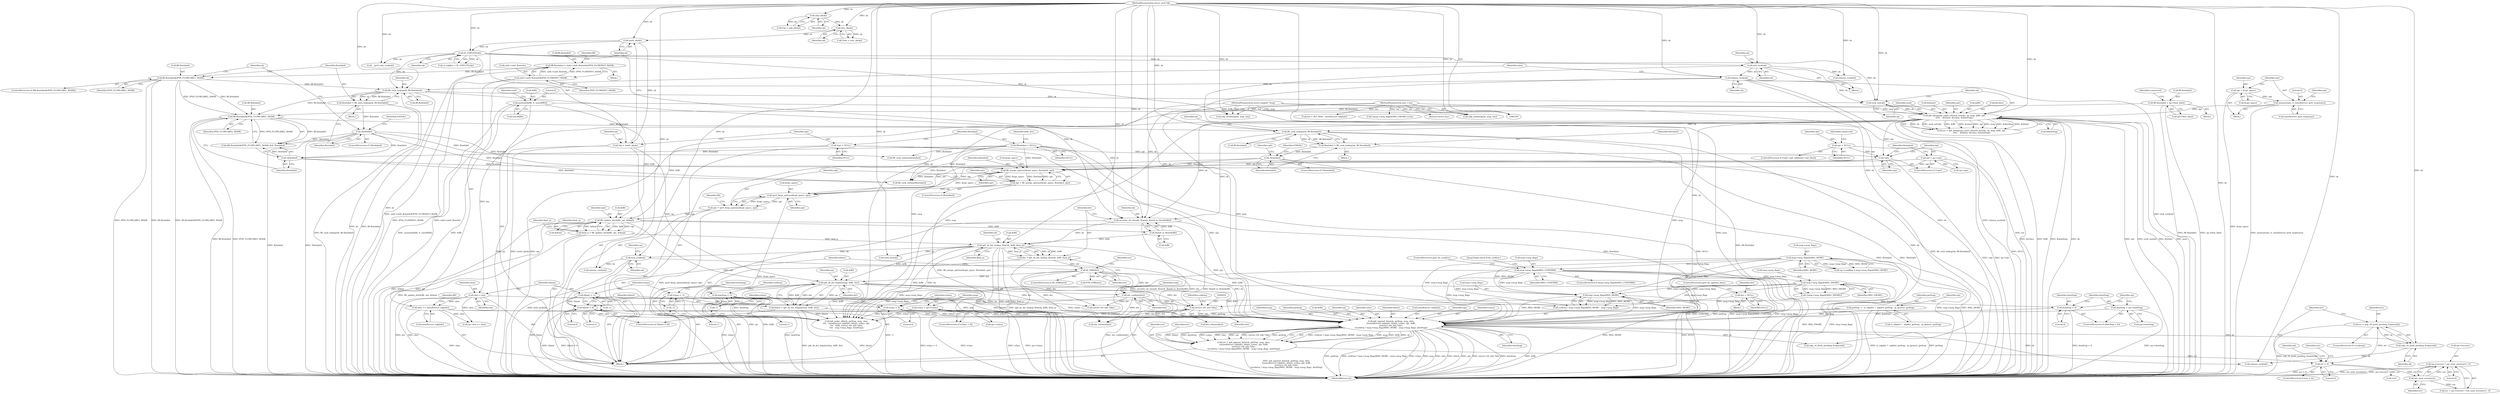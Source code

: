 digraph "0_linux_45f6fad84cc305103b28d73482b344d7f5b76f39_18@API" {
"1000960" [label="(Call,np->recverr ? net_xmit_errno(err) : 0)"];
"1000964" [label="(Call,net_xmit_errno(err))"];
"1000955" [label="(Call,err > 0)"];
"1000937" [label="(Call,err = udp_v6_push_pending_frames(sk))"];
"1000939" [label="(Call,udp_v6_push_pending_frames(sk))"];
"1000903" [label="(Call,ip6_append_data(sk, getfrag, msg, ulen,\n\t\tsizeof(struct udphdr), hlimit, tclass, opt, &fl6,\n\t\t(struct rt6_info *)dst,\n\t\tcorkreq ? msg->msg_flags|MSG_MORE : msg->msg_flags, dontfrag))"];
"1000360" [label="(Call,lock_sock(sk))"];
"1000188" [label="(Call,IS_UDPLITE(sk))"];
"1000128" [label="(Call,inet6_sk(sk))"];
"1000123" [label="(Call,inet_sk(sk))"];
"1000118" [label="(Call,udp_sk(sk))"];
"1000110" [label="(MethodParameterIn,struct sock *sk)"];
"1000864" [label="(Call,lock_sock(sk))"];
"1000778" [label="(Call,ip6_sk_dst_lookup_flow(sk, &fl6, final_p))"];
"1000771" [label="(Call,security_sk_classify_flow(sk, flowi6_to_flowi(&fl6)))"];
"1000620" [label="(Call,fl6_sock_lookup(sk, fl6.flowlabel))"];
"1000585" [label="(Call,ip6_datagram_send_ctl(sock_net(sk), sk, msg, &fl6, opt,\n\t\t\t\t\t    &hlimit, &tclass, &dontfrag))"];
"1000586" [label="(Call,sock_net(sk))"];
"1000445" [label="(Call,fl6_sock_lookup(sk, fl6.flowlabel))"];
"1000385" [label="(Call,release_sock(sk))"];
"1000437" [label="(Call,fl6.flowlabel&IPV6_FLOWLABEL_MASK)"];
"1000427" [label="(Call,fl6.flowlabel = sin6->sin6_flowinfo&IPV6_FLOWINFO_MASK)"];
"1000431" [label="(Call,sin6->sin6_flowinfo&IPV6_FLOWINFO_MASK)"];
"1000111" [label="(MethodParameterIn,struct msghdr *msg)"];
"1000391" [label="(Call,memset(&fl6, 0, sizeof(fl6)))"];
"1000571" [label="(Call,memset(opt, 0, sizeof(struct ipv6_txoptions)))"];
"1000567" [label="(Call,opt = &opt_space)"];
"1000610" [label="(Call,fl6.flowlabel&IPV6_FLOWLABEL_MASK)"];
"1000519" [label="(Call,fl6.flowlabel = np->flow_label)"];
"1000773" [label="(Call,flowi6_to_flowi(&fl6))"];
"1000725" [label="(Call,fl6_update_dst(&fl6, opt, &final))"];
"1000663" [label="(Call,opt = ipv6_fixup_options(&opt_space, opt))"];
"1000665" [label="(Call,ipv6_fixup_options(&opt_space, opt))"];
"1000658" [label="(Call,fl6_merge_options(&opt_space, flowlabel, opt))"];
"1000626" [label="(Call,!flowlabel)"];
"1000618" [label="(Call,flowlabel = fl6_sock_lookup(sk, fl6.flowlabel))"];
"1000451" [label="(Call,!flowlabel)"];
"1000443" [label="(Call,flowlabel = fl6_sock_lookup(sk, fl6.flowlabel))"];
"1000615" [label="(Call,!flowlabel)"];
"1000138" [label="(Call,*flowlabel = NULL)"];
"1000649" [label="(Call,opt = np->opt)"];
"1000647" [label="(Call,!opt)"];
"1000640" [label="(Call,opt = NULL)"];
"1000134" [label="(Call,*opt = NULL)"];
"1000656" [label="(Call,opt = fl6_merge_options(&opt_space, flowlabel, opt))"];
"1000723" [label="(Call,final_p = fl6_update_dst(&fl6, opt, &final))"];
"1000349" [label="(Call,getfrag  =  is_udplite ?  udplite_getfrag : ip_generic_getfrag)"];
"1000150" [label="(Call,ulen = len)"];
"1000112" [label="(MethodParameterIn,size_t len)"];
"1000387" [label="(Call,ulen += sizeof(struct udphdr))"];
"1000154" [label="(Call,hlimit = -1)"];
"1000156" [label="(Call,-1)"];
"1000799" [label="(Call,hlimit = ip6_sk_dst_hoplimit(np, &fl6, dst))"];
"1000801" [label="(Call,ip6_sk_dst_hoplimit(np, &fl6, dst))"];
"1000126" [label="(Call,*np = inet6_sk(sk))"];
"1000784" [label="(Call,IS_ERR(dst))"];
"1000776" [label="(Call,dst = ip6_sk_dst_lookup_flow(sk, &fl6, final_p))"];
"1000796" [label="(Call,hlimit < 0)"];
"1000807" [label="(Call,tclass < 0)"];
"1000159" [label="(Call,tclass = -1)"];
"1000161" [label="(Call,-1)"];
"1000810" [label="(Call,tclass = np->tclass)"];
"1000915" [label="(Call,(struct rt6_info *)dst)"];
"1001018" [label="(Call,dst_confirm(dst))"];
"1000381" [label="(Call,dst = NULL)"];
"1000920" [label="(Call,msg->msg_flags|MSG_MORE)"];
"1001023" [label="(Call,msg->msg_flags&MSG_PROBE)"];
"1000816" [label="(Call,msg->msg_flags&MSG_CONFIRM)"];
"1000175" [label="(Call,msg->msg_flags&MSG_MORE)"];
"1000891" [label="(Call,dontfrag = np->dontfrag)"];
"1000888" [label="(Call,dontfrag < 0)"];
"1000164" [label="(Call,dontfrag = -1)"];
"1000166" [label="(Call,-1)"];
"1000901" [label="(Call,err = ip6_append_data(sk, getfrag, msg, ulen,\n\t\tsizeof(struct udphdr), hlimit, tclass, opt, &fl6,\n\t\t(struct rt6_info *)dst,\n\t\tcorkreq ? msg->msg_flags|MSG_MORE : msg->msg_flags, dontfrag))"];
"1000779" [label="(Identifier,sk)"];
"1000568" [label="(Identifier,opt)"];
"1000175" [label="(Call,msg->msg_flags&MSG_MORE)"];
"1000126" [label="(Call,*np = inet6_sk(sk))"];
"1000966" [label="(Literal,0)"];
"1000913" [label="(Call,&fl6)"];
"1000387" [label="(Call,ulen += sizeof(struct udphdr))"];
"1000780" [label="(Call,&fl6)"];
"1000649" [label="(Call,opt = np->opt)"];
"1000904" [label="(Identifier,sk)"];
"1001034" [label="(MethodReturn,int)"];
"1000641" [label="(Identifier,opt)"];
"1000732" [label="(Identifier,final_p)"];
"1000361" [label="(Identifier,sk)"];
"1000595" [label="(Call,&tclass)"];
"1000728" [label="(Identifier,opt)"];
"1000123" [label="(Call,inet_sk(sk))"];
"1000381" [label="(Call,dst = NULL)"];
"1000782" [label="(Identifier,final_p)"];
"1000801" [label="(Call,ip6_sk_dst_hoplimit(np, &fl6, dst))"];
"1000156" [label="(Call,-1)"];
"1000907" [label="(Identifier,ulen)"];
"1000436" [label="(ControlStructure,if (fl6.flowlabel&IPV6_FLOWLABEL_MASK))"];
"1000890" [label="(Literal,0)"];
"1000620" [label="(Call,fl6_sock_lookup(sk, fl6.flowlabel))"];
"1000924" [label="(Identifier,MSG_MORE)"];
"1000386" [label="(Identifier,sk)"];
"1000806" [label="(ControlStructure,if (tclass < 0))"];
"1001021" [label="(Call,!(msg->msg_flags&MSG_PROBE) || len)"];
"1001027" [label="(Identifier,MSG_PROBE)"];
"1000151" [label="(Identifier,ulen)"];
"1000110" [label="(MethodParameterIn,struct sock *sk)"];
"1000111" [label="(MethodParameterIn,struct msghdr *msg)"];
"1000165" [label="(Identifier,dontfrag)"];
"1000651" [label="(Call,np->opt)"];
"1000968" [label="(Identifier,sk)"];
"1000809" [label="(Literal,0)"];
"1000444" [label="(Identifier,flowlabel)"];
"1000910" [label="(Identifier,hlimit)"];
"1000443" [label="(Call,flowlabel = fl6_sock_lookup(sk, fl6.flowlabel))"];
"1000161" [label="(Call,-1)"];
"1000939" [label="(Call,udp_v6_push_pending_frames(sk))"];
"1000186" [label="(Call,is_udplite = IS_UDPLITE(sk))"];
"1000583" [label="(Call,err = ip6_datagram_send_ctl(sock_net(sk), sk, msg, &fl6, opt,\n\t\t\t\t\t    &hlimit, &tclass, &dontfrag))"];
"1000176" [label="(Call,msg->msg_flags)"];
"1000359" [label="(Block,)"];
"1000139" [label="(Identifier,flowlabel)"];
"1000774" [label="(Call,&fl6)"];
"1000145" [label="(Identifier,addr_len)"];
"1000955" [label="(Call,err > 0)"];
"1000726" [label="(Call,&fl6)"];
"1000127" [label="(Identifier,np)"];
"1000367" [label="(Block,)"];
"1000655" [label="(Identifier,flowlabel)"];
"1000128" [label="(Call,inet6_sk(sk))"];
"1000391" [label="(Call,memset(&fl6, 0, sizeof(fl6)))"];
"1000891" [label="(Call,dontfrag = np->dontfrag)"];
"1000566" [label="(Block,)"];
"1000124" [label="(Identifier,sk)"];
"1000625" [label="(ControlStructure,if (!flowlabel))"];
"1000778" [label="(Call,ip6_sk_dst_lookup_flow(sk, &fl6, final_p))"];
"1000360" [label="(Call,lock_sock(sk))"];
"1000902" [label="(Identifier,err)"];
"1000442" [label="(Block,)"];
"1000392" [label="(Call,&fl6)"];
"1000723" [label="(Call,final_p = fl6_update_dst(&fl6, opt, &final))"];
"1000818" [label="(Identifier,msg)"];
"1000908" [label="(Call,sizeof(struct udphdr))"];
"1000571" [label="(Call,memset(opt, 0, sizeof(struct ipv6_txoptions)))"];
"1000384" [label="(ControlStructure,goto do_append_data;)"];
"1000956" [label="(Identifier,err)"];
"1000388" [label="(Identifier,ulen)"];
"1000959" [label="(Identifier,err)"];
"1000912" [label="(Identifier,opt)"];
"1000785" [label="(Identifier,dst)"];
"1001025" [label="(Identifier,msg)"];
"1000427" [label="(Call,fl6.flowlabel = sin6->sin6_flowinfo&IPV6_FLOWINFO_MASK)"];
"1000614" [label="(Identifier,IPV6_FLOWLABEL_MASK)"];
"1000666" [label="(Call,&opt_space)"];
"1000965" [label="(Identifier,err)"];
"1000657" [label="(Identifier,opt)"];
"1000616" [label="(Identifier,flowlabel)"];
"1000937" [label="(Call,err = udp_v6_push_pending_frames(sk))"];
"1000585" [label="(Call,ip6_datagram_send_ctl(sock_net(sk), sk, msg, &fl6, opt,\n\t\t\t\t\t    &hlimit, &tclass, &dontfrag))"];
"1000771" [label="(Call,security_sk_classify_flow(sk, flowi6_to_flowi(&fl6)))"];
"1000980" [label="(Call,dst_release(dst))"];
"1000118" [label="(Call,udp_sk(sk))"];
"1000901" [label="(Call,err = ip6_append_data(sk, getfrag, msg, ulen,\n\t\tsizeof(struct udphdr), hlimit, tclass, opt, &fl6,\n\t\t(struct rt6_info *)dst,\n\t\tcorkreq ? msg->msg_flags|MSG_MORE : msg->msg_flags, dontfrag))"];
"1000664" [label="(Identifier,opt)"];
"1000452" [label="(Identifier,flowlabel)"];
"1000920" [label="(Call,msg->msg_flags|MSG_MORE)"];
"1000171" [label="(Call,up->corkflag || msg->msg_flags&MSG_MORE)"];
"1000988" [label="(Call,fl6_sock_release(flowlabel))"];
"1000162" [label="(Literal,1)"];
"1000519" [label="(Call,fl6.flowlabel = np->flow_label)"];
"1000597" [label="(Call,&dontfrag)"];
"1000446" [label="(Identifier,sk)"];
"1000140" [label="(Identifier,NULL)"];
"1000520" [label="(Call,fl6.flowlabel)"];
"1000783" [label="(ControlStructure,if (IS_ERR(dst)))"];
"1000903" [label="(Call,ip6_append_data(sk, getfrag, msg, ulen,\n\t\tsizeof(struct udphdr), hlimit, tclass, opt, &fl6,\n\t\t(struct rt6_info *)dst,\n\t\tcorkreq ? msg->msg_flags|MSG_MORE : msg->msg_flags, dontfrag))"];
"1000958" [label="(Call,err = np->recverr ? net_xmit_errno(err) : 0)"];
"1000116" [label="(Call,*up = udp_sk(sk))"];
"1000650" [label="(Identifier,opt)"];
"1000646" [label="(ControlStructure,if (!opt))"];
"1000729" [label="(Call,&final)"];
"1000665" [label="(Call,ipv6_fixup_options(&opt_space, opt))"];
"1000587" [label="(Identifier,sk)"];
"1000351" [label="(Call,is_udplite ?  udplite_getfrag : ip_generic_getfrag)"];
"1000896" [label="(Call,up->len += ulen)"];
"1000393" [label="(Identifier,fl6)"];
"1000784" [label="(Call,IS_ERR(dst))"];
"1000455" [label="(Identifier,EINVAL)"];
"1000821" [label="(ControlStructure,goto do_confirm;)"];
"1000588" [label="(Identifier,sk)"];
"1000460" [label="(Identifier,sk)"];
"1000811" [label="(Identifier,tclass)"];
"1000166" [label="(Call,-1)"];
"1000919" [label="(Identifier,corkreq)"];
"1000451" [label="(Call,!flowlabel)"];
"1001022" [label="(Call,!(msg->msg_flags&MSG_PROBE))"];
"1000622" [label="(Call,fl6.flowlabel)"];
"1000773" [label="(Call,flowi6_to_flowi(&fl6))"];
"1000777" [label="(Identifier,dst)"];
"1000796" [label="(Call,hlimit < 0)"];
"1000573" [label="(Literal,0)"];
"1000654" [label="(ControlStructure,if (flowlabel))"];
"1000589" [label="(Identifier,msg)"];
"1000808" [label="(Identifier,tclass)"];
"1000898" [label="(Identifier,up)"];
"1000445" [label="(Call,fl6_sock_lookup(sk, fl6.flowlabel))"];
"1000394" [label="(Literal,0)"];
"1000993" [label="(Return,return len;)"];
"1000617" [label="(Block,)"];
"1000805" [label="(Identifier,dst)"];
"1000658" [label="(Call,fl6_merge_options(&opt_space, flowlabel, opt))"];
"1000431" [label="(Call,sin6->sin6_flowinfo&IPV6_FLOWINFO_MASK)"];
"1000911" [label="(Identifier,tclass)"];
"1000435" [label="(Identifier,IPV6_FLOWINFO_MASK)"];
"1000630" [label="(Identifier,EINVAL)"];
"1000604" [label="(Call,fl6_sock_release(flowlabel))"];
"1000803" [label="(Call,&fl6)"];
"1000820" [label="(Identifier,MSG_CONFIRM)"];
"1000967" [label="(Call,release_sock(sk))"];
"1000610" [label="(Call,fl6.flowlabel&IPV6_FLOWLABEL_MASK)"];
"1001024" [label="(Call,msg->msg_flags)"];
"1000991" [label="(Call,!err)"];
"1000810" [label="(Call,tclass = np->tclass)"];
"1000426" [label="(Block,)"];
"1000668" [label="(Identifier,opt)"];
"1000593" [label="(Call,&hlimit)"];
"1000938" [label="(Identifier,err)"];
"1000441" [label="(Identifier,IPV6_FLOWLABEL_MASK)"];
"1000892" [label="(Identifier,dontfrag)"];
"1000574" [label="(Call,sizeof(struct ipv6_txoptions))"];
"1000931" [label="(Call,udp_v6_flush_pending_frames(sk))"];
"1000830" [label="(Call,ip6_make_skb(sk, getfrag, msg, ulen,\n\t\t\t\t   sizeof(struct udphdr), hlimit, tclass, opt,\n\t\t\t\t   &fl6, (struct rt6_info *)dst,\n\t\t\t\t   msg->msg_flags, dontfrag))"];
"1000869" [label="(Identifier,up)"];
"1000640" [label="(Call,opt = NULL)"];
"1000795" [label="(ControlStructure,if (hlimit < 0))"];
"1000915" [label="(Call,(struct rt6_info *)dst)"];
"1000609" [label="(Call,(fl6.flowlabel&IPV6_FLOWLABEL_MASK) && !flowlabel)"];
"1000802" [label="(Identifier,np)"];
"1000318" [label="(Call,__ipv6_only_sock(sk))"];
"1000138" [label="(Call,*flowlabel = NULL)"];
"1000619" [label="(Identifier,flowlabel)"];
"1000155" [label="(Identifier,hlimit)"];
"1000888" [label="(Call,dontfrag < 0)"];
"1000906" [label="(Identifier,msg)"];
"1000799" [label="(Call,hlimit = ip6_sk_dst_hoplimit(np, &fl6, dst))"];
"1000428" [label="(Call,fl6.flowlabel)"];
"1000887" [label="(ControlStructure,if (dontfrag < 0))"];
"1000725" [label="(Call,fl6_update_dst(&fl6, opt, &final))"];
"1000788" [label="(Identifier,err)"];
"1000135" [label="(Identifier,opt)"];
"1000800" [label="(Identifier,hlimit)"];
"1000964" [label="(Call,net_xmit_errno(err))"];
"1000842" [label="(Call,(struct rt6_info *)dst)"];
"1000572" [label="(Identifier,opt)"];
"1000930" [label="(Identifier,err)"];
"1000659" [label="(Call,&opt_space)"];
"1000357" [label="(Identifier,up)"];
"1000159" [label="(Call,tclass = -1)"];
"1000611" [label="(Call,fl6.flowlabel)"];
"1000523" [label="(Call,np->flow_label)"];
"1000450" [label="(ControlStructure,if (!flowlabel))"];
"1000631" [label="(ControlStructure,if (!(opt->opt_nflen|opt->opt_flen)))"];
"1000822" [label="(JumpTarget,back_from_confirm:)"];
"1000170" [label="(Identifier,corkreq)"];
"1000350" [label="(Identifier,getfrag)"];
"1000157" [label="(Literal,1)"];
"1000928" [label="(Identifier,dontfrag)"];
"1001023" [label="(Call,msg->msg_flags&MSG_PROBE)"];
"1000376" [label="(Call,release_sock(sk))"];
"1000627" [label="(Identifier,flowlabel)"];
"1000644" [label="(Identifier,connected)"];
"1000812" [label="(Call,np->tclass)"];
"1000816" [label="(Call,msg->msg_flags&MSG_CONFIRM)"];
"1000439" [label="(Identifier,fl6)"];
"1000586" [label="(Call,sock_net(sk))"];
"1000154" [label="(Call,hlimit = -1)"];
"1000112" [label="(MethodParameterIn,size_t len)"];
"1000815" [label="(ControlStructure,if (msg->msg_flags&MSG_CONFIRM))"];
"1000349" [label="(Call,getfrag  =  is_udplite ?  udplite_getfrag : ip_generic_getfrag)"];
"1000592" [label="(Identifier,opt)"];
"1000789" [label="(Call,PTR_ERR(dst))"];
"1000864" [label="(Call,lock_sock(sk))"];
"1000113" [label="(Block,)"];
"1000661" [label="(Identifier,flowlabel)"];
"1000382" [label="(Identifier,dst)"];
"1000662" [label="(Identifier,opt)"];
"1000642" [label="(Identifier,NULL)"];
"1000776" [label="(Call,dst = ip6_sk_dst_lookup_flow(sk, &fl6, final_p))"];
"1000893" [label="(Call,np->dontfrag)"];
"1000954" [label="(ControlStructure,if (err > 0))"];
"1000865" [label="(Identifier,sk)"];
"1000324" [label="(Call,udp_sendmsg(sk, msg, len))"];
"1000527" [label="(Identifier,connected)"];
"1001018" [label="(Call,dst_confirm(dst))"];
"1000398" [label="(Identifier,sin6)"];
"1000817" [label="(Call,msg->msg_flags)"];
"1000150" [label="(Call,ulen = len)"];
"1000621" [label="(Identifier,sk)"];
"1000569" [label="(Call,&opt_space)"];
"1000797" [label="(Identifier,hlimit)"];
"1000807" [label="(Call,tclass < 0)"];
"1000437" [label="(Call,fl6.flowlabel&IPV6_FLOWLABEL_MASK)"];
"1000578" [label="(Identifier,opt)"];
"1000590" [label="(Call,&fl6)"];
"1000663" [label="(Call,opt = ipv6_fixup_options(&opt_space, opt))"];
"1000447" [label="(Call,fl6.flowlabel)"];
"1000383" [label="(Identifier,NULL)"];
"1000934" [label="(ControlStructure,if (!corkreq))"];
"1000179" [label="(Identifier,MSG_MORE)"];
"1000917" [label="(Identifier,dst)"];
"1001019" [label="(Identifier,dst)"];
"1000615" [label="(Call,!flowlabel)"];
"1000656" [label="(Call,opt = fl6_merge_options(&opt_space, flowlabel, opt))"];
"1000188" [label="(Call,IS_UDPLITE(sk))"];
"1000957" [label="(Literal,0)"];
"1000340" [label="(Call,len > INT_MAX - sizeof(struct udphdr))"];
"1000567" [label="(Call,opt = &opt_space)"];
"1000798" [label="(Literal,0)"];
"1000438" [label="(Call,fl6.flowlabel)"];
"1000134" [label="(Call,*opt = NULL)"];
"1000635" [label="(Identifier,opt)"];
"1000432" [label="(Call,sin6->sin6_flowinfo)"];
"1000496" [label="(Block,)"];
"1000121" [label="(Call,*inet = inet_sk(sk))"];
"1000189" [label="(Identifier,sk)"];
"1000986" [label="(Call,dst_release(dst))"];
"1000152" [label="(Identifier,len)"];
"1000960" [label="(Call,np->recverr ? net_xmit_errno(err) : 0)"];
"1000385" [label="(Call,release_sock(sk))"];
"1000335" [label="(Call,udp_sendmsg(sk, msg, len))"];
"1001011" [label="(Call,sock_net(sk))"];
"1000647" [label="(Call,!opt)"];
"1000872" [label="(Call,release_sock(sk))"];
"1000918" [label="(Call,corkreq ? msg->msg_flags|MSG_MORE : msg->msg_flags)"];
"1000136" [label="(Identifier,NULL)"];
"1000889" [label="(Identifier,dontfrag)"];
"1000961" [label="(Call,np->recverr)"];
"1000129" [label="(Identifier,sk)"];
"1000940" [label="(Identifier,sk)"];
"1000648" [label="(Identifier,opt)"];
"1000164" [label="(Call,dontfrag = -1)"];
"1000119" [label="(Identifier,sk)"];
"1000671" [label="(Identifier,fl6)"];
"1000618" [label="(Call,flowlabel = fl6_sock_lookup(sk, fl6.flowlabel))"];
"1000389" [label="(Call,sizeof(struct udphdr))"];
"1000772" [label="(Identifier,sk)"];
"1000626" [label="(Call,!flowlabel)"];
"1000724" [label="(Identifier,final_p)"];
"1000365" [label="(Identifier,up)"];
"1000160" [label="(Identifier,tclass)"];
"1000921" [label="(Call,msg->msg_flags)"];
"1000167" [label="(Literal,1)"];
"1000395" [label="(Call,sizeof(fl6))"];
"1000905" [label="(Identifier,getfrag)"];
"1000960" -> "1000958"  [label="AST: "];
"1000960" -> "1000964"  [label="CFG: "];
"1000960" -> "1000966"  [label="CFG: "];
"1000961" -> "1000960"  [label="AST: "];
"1000964" -> "1000960"  [label="AST: "];
"1000966" -> "1000960"  [label="AST: "];
"1000958" -> "1000960"  [label="CFG: "];
"1000960" -> "1001034"  [label="DDG: net_xmit_errno(err)"];
"1000960" -> "1001034"  [label="DDG: np->recverr"];
"1000964" -> "1000960"  [label="DDG: err"];
"1000964" -> "1000965"  [label="CFG: "];
"1000965" -> "1000964"  [label="AST: "];
"1000964" -> "1000958"  [label="DDG: err"];
"1000955" -> "1000964"  [label="DDG: err"];
"1000955" -> "1000954"  [label="AST: "];
"1000955" -> "1000957"  [label="CFG: "];
"1000956" -> "1000955"  [label="AST: "];
"1000957" -> "1000955"  [label="AST: "];
"1000959" -> "1000955"  [label="CFG: "];
"1000968" -> "1000955"  [label="CFG: "];
"1000955" -> "1001034"  [label="DDG: err > 0"];
"1000937" -> "1000955"  [label="DDG: err"];
"1000901" -> "1000955"  [label="DDG: err"];
"1000955" -> "1000991"  [label="DDG: err"];
"1000937" -> "1000934"  [label="AST: "];
"1000937" -> "1000939"  [label="CFG: "];
"1000938" -> "1000937"  [label="AST: "];
"1000939" -> "1000937"  [label="AST: "];
"1000956" -> "1000937"  [label="CFG: "];
"1000937" -> "1001034"  [label="DDG: udp_v6_push_pending_frames(sk)"];
"1000939" -> "1000937"  [label="DDG: sk"];
"1000939" -> "1000940"  [label="CFG: "];
"1000940" -> "1000939"  [label="AST: "];
"1000903" -> "1000939"  [label="DDG: sk"];
"1000110" -> "1000939"  [label="DDG: sk"];
"1000939" -> "1000967"  [label="DDG: sk"];
"1000903" -> "1000901"  [label="AST: "];
"1000903" -> "1000928"  [label="CFG: "];
"1000904" -> "1000903"  [label="AST: "];
"1000905" -> "1000903"  [label="AST: "];
"1000906" -> "1000903"  [label="AST: "];
"1000907" -> "1000903"  [label="AST: "];
"1000908" -> "1000903"  [label="AST: "];
"1000910" -> "1000903"  [label="AST: "];
"1000911" -> "1000903"  [label="AST: "];
"1000912" -> "1000903"  [label="AST: "];
"1000913" -> "1000903"  [label="AST: "];
"1000915" -> "1000903"  [label="AST: "];
"1000918" -> "1000903"  [label="AST: "];
"1000928" -> "1000903"  [label="AST: "];
"1000901" -> "1000903"  [label="CFG: "];
"1000903" -> "1001034"  [label="DDG: getfrag"];
"1000903" -> "1001034"  [label="DDG: corkreq ? msg->msg_flags|MSG_MORE : msg->msg_flags"];
"1000903" -> "1001034"  [label="DDG: tclass"];
"1000903" -> "1001034"  [label="DDG: msg"];
"1000903" -> "1001034"  [label="DDG: ulen"];
"1000903" -> "1001034"  [label="DDG: hlimit"];
"1000903" -> "1001034"  [label="DDG: opt"];
"1000903" -> "1001034"  [label="DDG: (struct rt6_info *)dst"];
"1000903" -> "1001034"  [label="DDG: dontfrag"];
"1000903" -> "1001034"  [label="DDG: &fl6"];
"1000903" -> "1000901"  [label="DDG: corkreq ? msg->msg_flags|MSG_MORE : msg->msg_flags"];
"1000903" -> "1000901"  [label="DDG: msg"];
"1000903" -> "1000901"  [label="DDG: &fl6"];
"1000903" -> "1000901"  [label="DDG: sk"];
"1000903" -> "1000901"  [label="DDG: hlimit"];
"1000903" -> "1000901"  [label="DDG: dontfrag"];
"1000903" -> "1000901"  [label="DDG: tclass"];
"1000903" -> "1000901"  [label="DDG: ulen"];
"1000903" -> "1000901"  [label="DDG: opt"];
"1000903" -> "1000901"  [label="DDG: (struct rt6_info *)dst"];
"1000903" -> "1000901"  [label="DDG: getfrag"];
"1000360" -> "1000903"  [label="DDG: sk"];
"1000864" -> "1000903"  [label="DDG: sk"];
"1000110" -> "1000903"  [label="DDG: sk"];
"1000349" -> "1000903"  [label="DDG: getfrag"];
"1000585" -> "1000903"  [label="DDG: msg"];
"1000111" -> "1000903"  [label="DDG: msg"];
"1000150" -> "1000903"  [label="DDG: ulen"];
"1000387" -> "1000903"  [label="DDG: ulen"];
"1000154" -> "1000903"  [label="DDG: hlimit"];
"1000799" -> "1000903"  [label="DDG: hlimit"];
"1000796" -> "1000903"  [label="DDG: hlimit"];
"1000807" -> "1000903"  [label="DDG: tclass"];
"1000159" -> "1000903"  [label="DDG: tclass"];
"1000810" -> "1000903"  [label="DDG: tclass"];
"1000134" -> "1000903"  [label="DDG: opt"];
"1000725" -> "1000903"  [label="DDG: opt"];
"1000778" -> "1000903"  [label="DDG: &fl6"];
"1000801" -> "1000903"  [label="DDG: &fl6"];
"1000915" -> "1000903"  [label="DDG: dst"];
"1000920" -> "1000903"  [label="DDG: msg->msg_flags"];
"1000920" -> "1000903"  [label="DDG: MSG_MORE"];
"1001023" -> "1000903"  [label="DDG: msg->msg_flags"];
"1000816" -> "1000903"  [label="DDG: msg->msg_flags"];
"1000175" -> "1000903"  [label="DDG: msg->msg_flags"];
"1000891" -> "1000903"  [label="DDG: dontfrag"];
"1000888" -> "1000903"  [label="DDG: dontfrag"];
"1000903" -> "1000931"  [label="DDG: sk"];
"1000903" -> "1000967"  [label="DDG: sk"];
"1000360" -> "1000359"  [label="AST: "];
"1000360" -> "1000361"  [label="CFG: "];
"1000361" -> "1000360"  [label="AST: "];
"1000365" -> "1000360"  [label="CFG: "];
"1000360" -> "1001034"  [label="DDG: lock_sock(sk)"];
"1000188" -> "1000360"  [label="DDG: sk"];
"1000110" -> "1000360"  [label="DDG: sk"];
"1000360" -> "1000376"  [label="DDG: sk"];
"1000360" -> "1000385"  [label="DDG: sk"];
"1000188" -> "1000186"  [label="AST: "];
"1000188" -> "1000189"  [label="CFG: "];
"1000189" -> "1000188"  [label="AST: "];
"1000186" -> "1000188"  [label="CFG: "];
"1000188" -> "1001034"  [label="DDG: sk"];
"1000188" -> "1000186"  [label="DDG: sk"];
"1000128" -> "1000188"  [label="DDG: sk"];
"1000110" -> "1000188"  [label="DDG: sk"];
"1000188" -> "1000318"  [label="DDG: sk"];
"1000188" -> "1000335"  [label="DDG: sk"];
"1000188" -> "1000445"  [label="DDG: sk"];
"1000188" -> "1000586"  [label="DDG: sk"];
"1000188" -> "1000771"  [label="DDG: sk"];
"1000128" -> "1000126"  [label="AST: "];
"1000128" -> "1000129"  [label="CFG: "];
"1000129" -> "1000128"  [label="AST: "];
"1000126" -> "1000128"  [label="CFG: "];
"1000128" -> "1000126"  [label="DDG: sk"];
"1000123" -> "1000128"  [label="DDG: sk"];
"1000110" -> "1000128"  [label="DDG: sk"];
"1000123" -> "1000121"  [label="AST: "];
"1000123" -> "1000124"  [label="CFG: "];
"1000124" -> "1000123"  [label="AST: "];
"1000121" -> "1000123"  [label="CFG: "];
"1000123" -> "1000121"  [label="DDG: sk"];
"1000118" -> "1000123"  [label="DDG: sk"];
"1000110" -> "1000123"  [label="DDG: sk"];
"1000118" -> "1000116"  [label="AST: "];
"1000118" -> "1000119"  [label="CFG: "];
"1000119" -> "1000118"  [label="AST: "];
"1000116" -> "1000118"  [label="CFG: "];
"1000118" -> "1000116"  [label="DDG: sk"];
"1000110" -> "1000118"  [label="DDG: sk"];
"1000110" -> "1000109"  [label="AST: "];
"1000110" -> "1001034"  [label="DDG: sk"];
"1000110" -> "1000318"  [label="DDG: sk"];
"1000110" -> "1000324"  [label="DDG: sk"];
"1000110" -> "1000335"  [label="DDG: sk"];
"1000110" -> "1000376"  [label="DDG: sk"];
"1000110" -> "1000385"  [label="DDG: sk"];
"1000110" -> "1000445"  [label="DDG: sk"];
"1000110" -> "1000586"  [label="DDG: sk"];
"1000110" -> "1000585"  [label="DDG: sk"];
"1000110" -> "1000620"  [label="DDG: sk"];
"1000110" -> "1000771"  [label="DDG: sk"];
"1000110" -> "1000778"  [label="DDG: sk"];
"1000110" -> "1000830"  [label="DDG: sk"];
"1000110" -> "1000864"  [label="DDG: sk"];
"1000110" -> "1000872"  [label="DDG: sk"];
"1000110" -> "1000931"  [label="DDG: sk"];
"1000110" -> "1000967"  [label="DDG: sk"];
"1000110" -> "1001011"  [label="DDG: sk"];
"1000864" -> "1000113"  [label="AST: "];
"1000864" -> "1000865"  [label="CFG: "];
"1000865" -> "1000864"  [label="AST: "];
"1000869" -> "1000864"  [label="CFG: "];
"1000864" -> "1001034"  [label="DDG: lock_sock(sk)"];
"1000778" -> "1000864"  [label="DDG: sk"];
"1000864" -> "1000872"  [label="DDG: sk"];
"1000778" -> "1000776"  [label="AST: "];
"1000778" -> "1000782"  [label="CFG: "];
"1000779" -> "1000778"  [label="AST: "];
"1000780" -> "1000778"  [label="AST: "];
"1000782" -> "1000778"  [label="AST: "];
"1000776" -> "1000778"  [label="CFG: "];
"1000778" -> "1001034"  [label="DDG: &fl6"];
"1000778" -> "1001034"  [label="DDG: final_p"];
"1000778" -> "1001034"  [label="DDG: sk"];
"1000778" -> "1000776"  [label="DDG: sk"];
"1000778" -> "1000776"  [label="DDG: &fl6"];
"1000778" -> "1000776"  [label="DDG: final_p"];
"1000771" -> "1000778"  [label="DDG: sk"];
"1000773" -> "1000778"  [label="DDG: &fl6"];
"1000723" -> "1000778"  [label="DDG: final_p"];
"1000778" -> "1000801"  [label="DDG: &fl6"];
"1000778" -> "1000830"  [label="DDG: sk"];
"1000778" -> "1000830"  [label="DDG: &fl6"];
"1000778" -> "1001011"  [label="DDG: sk"];
"1000771" -> "1000113"  [label="AST: "];
"1000771" -> "1000773"  [label="CFG: "];
"1000772" -> "1000771"  [label="AST: "];
"1000773" -> "1000771"  [label="AST: "];
"1000777" -> "1000771"  [label="CFG: "];
"1000771" -> "1001034"  [label="DDG: flowi6_to_flowi(&fl6)"];
"1000771" -> "1001034"  [label="DDG: security_sk_classify_flow(sk, flowi6_to_flowi(&fl6))"];
"1000620" -> "1000771"  [label="DDG: sk"];
"1000585" -> "1000771"  [label="DDG: sk"];
"1000445" -> "1000771"  [label="DDG: sk"];
"1000385" -> "1000771"  [label="DDG: sk"];
"1000773" -> "1000771"  [label="DDG: &fl6"];
"1000620" -> "1000618"  [label="AST: "];
"1000620" -> "1000622"  [label="CFG: "];
"1000621" -> "1000620"  [label="AST: "];
"1000622" -> "1000620"  [label="AST: "];
"1000618" -> "1000620"  [label="CFG: "];
"1000620" -> "1001034"  [label="DDG: fl6.flowlabel"];
"1000620" -> "1001034"  [label="DDG: sk"];
"1000620" -> "1000618"  [label="DDG: sk"];
"1000620" -> "1000618"  [label="DDG: fl6.flowlabel"];
"1000585" -> "1000620"  [label="DDG: sk"];
"1000610" -> "1000620"  [label="DDG: fl6.flowlabel"];
"1000585" -> "1000583"  [label="AST: "];
"1000585" -> "1000597"  [label="CFG: "];
"1000586" -> "1000585"  [label="AST: "];
"1000588" -> "1000585"  [label="AST: "];
"1000589" -> "1000585"  [label="AST: "];
"1000590" -> "1000585"  [label="AST: "];
"1000592" -> "1000585"  [label="AST: "];
"1000593" -> "1000585"  [label="AST: "];
"1000595" -> "1000585"  [label="AST: "];
"1000597" -> "1000585"  [label="AST: "];
"1000583" -> "1000585"  [label="CFG: "];
"1000585" -> "1001034"  [label="DDG: msg"];
"1000585" -> "1001034"  [label="DDG: &tclass"];
"1000585" -> "1001034"  [label="DDG: &fl6"];
"1000585" -> "1001034"  [label="DDG: &dontfrag"];
"1000585" -> "1001034"  [label="DDG: sk"];
"1000585" -> "1001034"  [label="DDG: opt"];
"1000585" -> "1001034"  [label="DDG: sock_net(sk)"];
"1000585" -> "1001034"  [label="DDG: &hlimit"];
"1000585" -> "1000583"  [label="DDG: sk"];
"1000585" -> "1000583"  [label="DDG: sock_net(sk)"];
"1000585" -> "1000583"  [label="DDG: &fl6"];
"1000585" -> "1000583"  [label="DDG: &tclass"];
"1000585" -> "1000583"  [label="DDG: opt"];
"1000585" -> "1000583"  [label="DDG: msg"];
"1000585" -> "1000583"  [label="DDG: &dontfrag"];
"1000585" -> "1000583"  [label="DDG: &hlimit"];
"1000586" -> "1000585"  [label="DDG: sk"];
"1000111" -> "1000585"  [label="DDG: msg"];
"1000391" -> "1000585"  [label="DDG: &fl6"];
"1000571" -> "1000585"  [label="DDG: opt"];
"1000585" -> "1000647"  [label="DDG: opt"];
"1000585" -> "1000725"  [label="DDG: &fl6"];
"1000585" -> "1000830"  [label="DDG: msg"];
"1000586" -> "1000587"  [label="CFG: "];
"1000587" -> "1000586"  [label="AST: "];
"1000588" -> "1000586"  [label="CFG: "];
"1000445" -> "1000586"  [label="DDG: sk"];
"1000385" -> "1000586"  [label="DDG: sk"];
"1000445" -> "1000443"  [label="AST: "];
"1000445" -> "1000447"  [label="CFG: "];
"1000446" -> "1000445"  [label="AST: "];
"1000447" -> "1000445"  [label="AST: "];
"1000443" -> "1000445"  [label="CFG: "];
"1000445" -> "1001034"  [label="DDG: sk"];
"1000445" -> "1001034"  [label="DDG: fl6.flowlabel"];
"1000445" -> "1000443"  [label="DDG: sk"];
"1000445" -> "1000443"  [label="DDG: fl6.flowlabel"];
"1000385" -> "1000445"  [label="DDG: sk"];
"1000437" -> "1000445"  [label="DDG: fl6.flowlabel"];
"1000445" -> "1000610"  [label="DDG: fl6.flowlabel"];
"1000385" -> "1000359"  [label="AST: "];
"1000385" -> "1000386"  [label="CFG: "];
"1000386" -> "1000385"  [label="AST: "];
"1000388" -> "1000385"  [label="CFG: "];
"1000385" -> "1001034"  [label="DDG: sk"];
"1000385" -> "1001034"  [label="DDG: release_sock(sk)"];
"1000437" -> "1000436"  [label="AST: "];
"1000437" -> "1000441"  [label="CFG: "];
"1000438" -> "1000437"  [label="AST: "];
"1000441" -> "1000437"  [label="AST: "];
"1000444" -> "1000437"  [label="CFG: "];
"1000460" -> "1000437"  [label="CFG: "];
"1000437" -> "1001034"  [label="DDG: fl6.flowlabel&IPV6_FLOWLABEL_MASK"];
"1000437" -> "1001034"  [label="DDG: fl6.flowlabel"];
"1000437" -> "1001034"  [label="DDG: IPV6_FLOWLABEL_MASK"];
"1000427" -> "1000437"  [label="DDG: fl6.flowlabel"];
"1000437" -> "1000610"  [label="DDG: fl6.flowlabel"];
"1000437" -> "1000610"  [label="DDG: IPV6_FLOWLABEL_MASK"];
"1000427" -> "1000426"  [label="AST: "];
"1000427" -> "1000431"  [label="CFG: "];
"1000428" -> "1000427"  [label="AST: "];
"1000431" -> "1000427"  [label="AST: "];
"1000439" -> "1000427"  [label="CFG: "];
"1000427" -> "1001034"  [label="DDG: sin6->sin6_flowinfo&IPV6_FLOWINFO_MASK"];
"1000431" -> "1000427"  [label="DDG: sin6->sin6_flowinfo"];
"1000431" -> "1000427"  [label="DDG: IPV6_FLOWINFO_MASK"];
"1000431" -> "1000435"  [label="CFG: "];
"1000432" -> "1000431"  [label="AST: "];
"1000435" -> "1000431"  [label="AST: "];
"1000431" -> "1001034"  [label="DDG: sin6->sin6_flowinfo"];
"1000431" -> "1001034"  [label="DDG: IPV6_FLOWINFO_MASK"];
"1000111" -> "1000109"  [label="AST: "];
"1000111" -> "1001034"  [label="DDG: msg"];
"1000111" -> "1000324"  [label="DDG: msg"];
"1000111" -> "1000335"  [label="DDG: msg"];
"1000111" -> "1000830"  [label="DDG: msg"];
"1000391" -> "1000113"  [label="AST: "];
"1000391" -> "1000395"  [label="CFG: "];
"1000392" -> "1000391"  [label="AST: "];
"1000394" -> "1000391"  [label="AST: "];
"1000395" -> "1000391"  [label="AST: "];
"1000398" -> "1000391"  [label="CFG: "];
"1000391" -> "1001034"  [label="DDG: &fl6"];
"1000391" -> "1001034"  [label="DDG: memset(&fl6, 0, sizeof(fl6))"];
"1000391" -> "1000725"  [label="DDG: &fl6"];
"1000571" -> "1000566"  [label="AST: "];
"1000571" -> "1000574"  [label="CFG: "];
"1000572" -> "1000571"  [label="AST: "];
"1000573" -> "1000571"  [label="AST: "];
"1000574" -> "1000571"  [label="AST: "];
"1000578" -> "1000571"  [label="CFG: "];
"1000571" -> "1001034"  [label="DDG: memset(opt, 0, sizeof(struct ipv6_txoptions))"];
"1000567" -> "1000571"  [label="DDG: opt"];
"1000567" -> "1000566"  [label="AST: "];
"1000567" -> "1000569"  [label="CFG: "];
"1000568" -> "1000567"  [label="AST: "];
"1000569" -> "1000567"  [label="AST: "];
"1000572" -> "1000567"  [label="CFG: "];
"1000567" -> "1001034"  [label="DDG: &opt_space"];
"1000610" -> "1000609"  [label="AST: "];
"1000610" -> "1000614"  [label="CFG: "];
"1000611" -> "1000610"  [label="AST: "];
"1000614" -> "1000610"  [label="AST: "];
"1000616" -> "1000610"  [label="CFG: "];
"1000609" -> "1000610"  [label="CFG: "];
"1000610" -> "1001034"  [label="DDG: IPV6_FLOWLABEL_MASK"];
"1000610" -> "1001034"  [label="DDG: fl6.flowlabel"];
"1000610" -> "1000609"  [label="DDG: fl6.flowlabel"];
"1000610" -> "1000609"  [label="DDG: IPV6_FLOWLABEL_MASK"];
"1000519" -> "1000610"  [label="DDG: fl6.flowlabel"];
"1000519" -> "1000496"  [label="AST: "];
"1000519" -> "1000523"  [label="CFG: "];
"1000520" -> "1000519"  [label="AST: "];
"1000523" -> "1000519"  [label="AST: "];
"1000527" -> "1000519"  [label="CFG: "];
"1000519" -> "1001034"  [label="DDG: fl6.flowlabel"];
"1000519" -> "1001034"  [label="DDG: np->flow_label"];
"1000773" -> "1000774"  [label="CFG: "];
"1000774" -> "1000773"  [label="AST: "];
"1000725" -> "1000773"  [label="DDG: &fl6"];
"1000725" -> "1000723"  [label="AST: "];
"1000725" -> "1000729"  [label="CFG: "];
"1000726" -> "1000725"  [label="AST: "];
"1000728" -> "1000725"  [label="AST: "];
"1000729" -> "1000725"  [label="AST: "];
"1000723" -> "1000725"  [label="CFG: "];
"1000725" -> "1001034"  [label="DDG: &final"];
"1000725" -> "1001034"  [label="DDG: opt"];
"1000725" -> "1000723"  [label="DDG: &fl6"];
"1000725" -> "1000723"  [label="DDG: opt"];
"1000725" -> "1000723"  [label="DDG: &final"];
"1000663" -> "1000725"  [label="DDG: opt"];
"1000725" -> "1000830"  [label="DDG: opt"];
"1000663" -> "1000113"  [label="AST: "];
"1000663" -> "1000665"  [label="CFG: "];
"1000664" -> "1000663"  [label="AST: "];
"1000665" -> "1000663"  [label="AST: "];
"1000671" -> "1000663"  [label="CFG: "];
"1000663" -> "1001034"  [label="DDG: ipv6_fixup_options(&opt_space, opt)"];
"1000665" -> "1000663"  [label="DDG: &opt_space"];
"1000665" -> "1000663"  [label="DDG: opt"];
"1000665" -> "1000668"  [label="CFG: "];
"1000666" -> "1000665"  [label="AST: "];
"1000668" -> "1000665"  [label="AST: "];
"1000665" -> "1001034"  [label="DDG: &opt_space"];
"1000658" -> "1000665"  [label="DDG: &opt_space"];
"1000649" -> "1000665"  [label="DDG: opt"];
"1000647" -> "1000665"  [label="DDG: opt"];
"1000656" -> "1000665"  [label="DDG: opt"];
"1000658" -> "1000656"  [label="AST: "];
"1000658" -> "1000662"  [label="CFG: "];
"1000659" -> "1000658"  [label="AST: "];
"1000661" -> "1000658"  [label="AST: "];
"1000662" -> "1000658"  [label="AST: "];
"1000656" -> "1000658"  [label="CFG: "];
"1000658" -> "1000656"  [label="DDG: &opt_space"];
"1000658" -> "1000656"  [label="DDG: flowlabel"];
"1000658" -> "1000656"  [label="DDG: opt"];
"1000626" -> "1000658"  [label="DDG: flowlabel"];
"1000451" -> "1000658"  [label="DDG: flowlabel"];
"1000615" -> "1000658"  [label="DDG: flowlabel"];
"1000138" -> "1000658"  [label="DDG: flowlabel"];
"1000649" -> "1000658"  [label="DDG: opt"];
"1000647" -> "1000658"  [label="DDG: opt"];
"1000658" -> "1000988"  [label="DDG: flowlabel"];
"1000626" -> "1000625"  [label="AST: "];
"1000626" -> "1000627"  [label="CFG: "];
"1000627" -> "1000626"  [label="AST: "];
"1000630" -> "1000626"  [label="CFG: "];
"1000635" -> "1000626"  [label="CFG: "];
"1000626" -> "1001034"  [label="DDG: !flowlabel"];
"1000626" -> "1001034"  [label="DDG: flowlabel"];
"1000618" -> "1000626"  [label="DDG: flowlabel"];
"1000626" -> "1000988"  [label="DDG: flowlabel"];
"1000618" -> "1000617"  [label="AST: "];
"1000619" -> "1000618"  [label="AST: "];
"1000627" -> "1000618"  [label="CFG: "];
"1000618" -> "1001034"  [label="DDG: fl6_sock_lookup(sk, fl6.flowlabel)"];
"1000451" -> "1000450"  [label="AST: "];
"1000451" -> "1000452"  [label="CFG: "];
"1000452" -> "1000451"  [label="AST: "];
"1000455" -> "1000451"  [label="CFG: "];
"1000460" -> "1000451"  [label="CFG: "];
"1000451" -> "1001034"  [label="DDG: flowlabel"];
"1000451" -> "1001034"  [label="DDG: !flowlabel"];
"1000443" -> "1000451"  [label="DDG: flowlabel"];
"1000451" -> "1000604"  [label="DDG: flowlabel"];
"1000451" -> "1000609"  [label="DDG: !flowlabel"];
"1000451" -> "1000615"  [label="DDG: flowlabel"];
"1000451" -> "1000988"  [label="DDG: flowlabel"];
"1000443" -> "1000442"  [label="AST: "];
"1000444" -> "1000443"  [label="AST: "];
"1000452" -> "1000443"  [label="CFG: "];
"1000443" -> "1001034"  [label="DDG: fl6_sock_lookup(sk, fl6.flowlabel)"];
"1000615" -> "1000609"  [label="AST: "];
"1000615" -> "1000616"  [label="CFG: "];
"1000616" -> "1000615"  [label="AST: "];
"1000609" -> "1000615"  [label="CFG: "];
"1000615" -> "1000609"  [label="DDG: flowlabel"];
"1000138" -> "1000615"  [label="DDG: flowlabel"];
"1000615" -> "1000988"  [label="DDG: flowlabel"];
"1000138" -> "1000113"  [label="AST: "];
"1000138" -> "1000140"  [label="CFG: "];
"1000139" -> "1000138"  [label="AST: "];
"1000140" -> "1000138"  [label="AST: "];
"1000145" -> "1000138"  [label="CFG: "];
"1000138" -> "1001034"  [label="DDG: flowlabel"];
"1000138" -> "1001034"  [label="DDG: NULL"];
"1000138" -> "1000604"  [label="DDG: flowlabel"];
"1000138" -> "1000988"  [label="DDG: flowlabel"];
"1000649" -> "1000646"  [label="AST: "];
"1000649" -> "1000651"  [label="CFG: "];
"1000650" -> "1000649"  [label="AST: "];
"1000651" -> "1000649"  [label="AST: "];
"1000655" -> "1000649"  [label="CFG: "];
"1000649" -> "1001034"  [label="DDG: np->opt"];
"1000647" -> "1000646"  [label="AST: "];
"1000647" -> "1000648"  [label="CFG: "];
"1000648" -> "1000647"  [label="AST: "];
"1000650" -> "1000647"  [label="CFG: "];
"1000655" -> "1000647"  [label="CFG: "];
"1000647" -> "1001034"  [label="DDG: !opt"];
"1000640" -> "1000647"  [label="DDG: opt"];
"1000134" -> "1000647"  [label="DDG: opt"];
"1000640" -> "1000631"  [label="AST: "];
"1000640" -> "1000642"  [label="CFG: "];
"1000641" -> "1000640"  [label="AST: "];
"1000642" -> "1000640"  [label="AST: "];
"1000644" -> "1000640"  [label="CFG: "];
"1000640" -> "1001034"  [label="DDG: NULL"];
"1000134" -> "1000113"  [label="AST: "];
"1000134" -> "1000136"  [label="CFG: "];
"1000135" -> "1000134"  [label="AST: "];
"1000136" -> "1000134"  [label="AST: "];
"1000139" -> "1000134"  [label="CFG: "];
"1000134" -> "1001034"  [label="DDG: opt"];
"1000656" -> "1000654"  [label="AST: "];
"1000657" -> "1000656"  [label="AST: "];
"1000664" -> "1000656"  [label="CFG: "];
"1000656" -> "1001034"  [label="DDG: fl6_merge_options(&opt_space, flowlabel, opt)"];
"1000723" -> "1000113"  [label="AST: "];
"1000724" -> "1000723"  [label="AST: "];
"1000732" -> "1000723"  [label="CFG: "];
"1000723" -> "1001034"  [label="DDG: fl6_update_dst(&fl6, opt, &final)"];
"1000349" -> "1000113"  [label="AST: "];
"1000349" -> "1000351"  [label="CFG: "];
"1000350" -> "1000349"  [label="AST: "];
"1000351" -> "1000349"  [label="AST: "];
"1000357" -> "1000349"  [label="CFG: "];
"1000349" -> "1001034"  [label="DDG: is_udplite ?  udplite_getfrag : ip_generic_getfrag"];
"1000349" -> "1001034"  [label="DDG: getfrag"];
"1000349" -> "1000830"  [label="DDG: getfrag"];
"1000150" -> "1000113"  [label="AST: "];
"1000150" -> "1000152"  [label="CFG: "];
"1000151" -> "1000150"  [label="AST: "];
"1000152" -> "1000150"  [label="AST: "];
"1000155" -> "1000150"  [label="CFG: "];
"1000150" -> "1001034"  [label="DDG: ulen"];
"1000150" -> "1001034"  [label="DDG: len"];
"1000112" -> "1000150"  [label="DDG: len"];
"1000150" -> "1000387"  [label="DDG: ulen"];
"1000150" -> "1000896"  [label="DDG: ulen"];
"1000112" -> "1000109"  [label="AST: "];
"1000112" -> "1001034"  [label="DDG: len"];
"1000112" -> "1000324"  [label="DDG: len"];
"1000112" -> "1000335"  [label="DDG: len"];
"1000112" -> "1000340"  [label="DDG: len"];
"1000112" -> "1000993"  [label="DDG: len"];
"1000112" -> "1001021"  [label="DDG: len"];
"1000387" -> "1000113"  [label="AST: "];
"1000387" -> "1000389"  [label="CFG: "];
"1000388" -> "1000387"  [label="AST: "];
"1000389" -> "1000387"  [label="AST: "];
"1000393" -> "1000387"  [label="CFG: "];
"1000387" -> "1001034"  [label="DDG: ulen"];
"1000387" -> "1000830"  [label="DDG: ulen"];
"1000387" -> "1000896"  [label="DDG: ulen"];
"1000154" -> "1000113"  [label="AST: "];
"1000154" -> "1000156"  [label="CFG: "];
"1000155" -> "1000154"  [label="AST: "];
"1000156" -> "1000154"  [label="AST: "];
"1000160" -> "1000154"  [label="CFG: "];
"1000154" -> "1001034"  [label="DDG: hlimit"];
"1000156" -> "1000154"  [label="DDG: 1"];
"1000154" -> "1000796"  [label="DDG: hlimit"];
"1000156" -> "1000157"  [label="CFG: "];
"1000157" -> "1000156"  [label="AST: "];
"1000799" -> "1000795"  [label="AST: "];
"1000799" -> "1000801"  [label="CFG: "];
"1000800" -> "1000799"  [label="AST: "];
"1000801" -> "1000799"  [label="AST: "];
"1000808" -> "1000799"  [label="CFG: "];
"1000799" -> "1001034"  [label="DDG: hlimit"];
"1000799" -> "1001034"  [label="DDG: ip6_sk_dst_hoplimit(np, &fl6, dst)"];
"1000801" -> "1000799"  [label="DDG: np"];
"1000801" -> "1000799"  [label="DDG: &fl6"];
"1000801" -> "1000799"  [label="DDG: dst"];
"1000799" -> "1000830"  [label="DDG: hlimit"];
"1000801" -> "1000805"  [label="CFG: "];
"1000802" -> "1000801"  [label="AST: "];
"1000803" -> "1000801"  [label="AST: "];
"1000805" -> "1000801"  [label="AST: "];
"1000801" -> "1001034"  [label="DDG: &fl6"];
"1000801" -> "1001034"  [label="DDG: np"];
"1000126" -> "1000801"  [label="DDG: np"];
"1000784" -> "1000801"  [label="DDG: dst"];
"1000801" -> "1000830"  [label="DDG: &fl6"];
"1000801" -> "1000842"  [label="DDG: dst"];
"1000801" -> "1000915"  [label="DDG: dst"];
"1000801" -> "1000986"  [label="DDG: dst"];
"1000801" -> "1001018"  [label="DDG: dst"];
"1000126" -> "1000113"  [label="AST: "];
"1000127" -> "1000126"  [label="AST: "];
"1000135" -> "1000126"  [label="CFG: "];
"1000126" -> "1001034"  [label="DDG: np"];
"1000126" -> "1001034"  [label="DDG: inet6_sk(sk)"];
"1000784" -> "1000783"  [label="AST: "];
"1000784" -> "1000785"  [label="CFG: "];
"1000785" -> "1000784"  [label="AST: "];
"1000788" -> "1000784"  [label="CFG: "];
"1000797" -> "1000784"  [label="CFG: "];
"1000784" -> "1001034"  [label="DDG: IS_ERR(dst)"];
"1000776" -> "1000784"  [label="DDG: dst"];
"1000784" -> "1000789"  [label="DDG: dst"];
"1000784" -> "1000842"  [label="DDG: dst"];
"1000784" -> "1000915"  [label="DDG: dst"];
"1000784" -> "1000986"  [label="DDG: dst"];
"1000784" -> "1001018"  [label="DDG: dst"];
"1000776" -> "1000113"  [label="AST: "];
"1000777" -> "1000776"  [label="AST: "];
"1000785" -> "1000776"  [label="CFG: "];
"1000776" -> "1001034"  [label="DDG: ip6_sk_dst_lookup_flow(sk, &fl6, final_p)"];
"1000796" -> "1000795"  [label="AST: "];
"1000796" -> "1000798"  [label="CFG: "];
"1000797" -> "1000796"  [label="AST: "];
"1000798" -> "1000796"  [label="AST: "];
"1000800" -> "1000796"  [label="CFG: "];
"1000808" -> "1000796"  [label="CFG: "];
"1000796" -> "1001034"  [label="DDG: hlimit < 0"];
"1000796" -> "1001034"  [label="DDG: hlimit"];
"1000796" -> "1000830"  [label="DDG: hlimit"];
"1000807" -> "1000806"  [label="AST: "];
"1000807" -> "1000809"  [label="CFG: "];
"1000808" -> "1000807"  [label="AST: "];
"1000809" -> "1000807"  [label="AST: "];
"1000811" -> "1000807"  [label="CFG: "];
"1000818" -> "1000807"  [label="CFG: "];
"1000807" -> "1001034"  [label="DDG: tclass < 0"];
"1000807" -> "1001034"  [label="DDG: tclass"];
"1000159" -> "1000807"  [label="DDG: tclass"];
"1000807" -> "1000830"  [label="DDG: tclass"];
"1000159" -> "1000113"  [label="AST: "];
"1000159" -> "1000161"  [label="CFG: "];
"1000160" -> "1000159"  [label="AST: "];
"1000161" -> "1000159"  [label="AST: "];
"1000165" -> "1000159"  [label="CFG: "];
"1000159" -> "1001034"  [label="DDG: tclass"];
"1000161" -> "1000159"  [label="DDG: 1"];
"1000161" -> "1000162"  [label="CFG: "];
"1000162" -> "1000161"  [label="AST: "];
"1000810" -> "1000806"  [label="AST: "];
"1000810" -> "1000812"  [label="CFG: "];
"1000811" -> "1000810"  [label="AST: "];
"1000812" -> "1000810"  [label="AST: "];
"1000818" -> "1000810"  [label="CFG: "];
"1000810" -> "1001034"  [label="DDG: tclass"];
"1000810" -> "1001034"  [label="DDG: np->tclass"];
"1000810" -> "1000830"  [label="DDG: tclass"];
"1000915" -> "1000917"  [label="CFG: "];
"1000916" -> "1000915"  [label="AST: "];
"1000917" -> "1000915"  [label="AST: "];
"1000919" -> "1000915"  [label="CFG: "];
"1001018" -> "1000915"  [label="DDG: dst"];
"1000381" -> "1000915"  [label="DDG: dst"];
"1000915" -> "1000980"  [label="DDG: dst"];
"1000915" -> "1000986"  [label="DDG: dst"];
"1001018" -> "1000113"  [label="AST: "];
"1001018" -> "1001019"  [label="CFG: "];
"1001019" -> "1001018"  [label="AST: "];
"1001025" -> "1001018"  [label="CFG: "];
"1001018" -> "1001034"  [label="DDG: dst_confirm(dst)"];
"1001018" -> "1000842"  [label="DDG: dst"];
"1001018" -> "1000986"  [label="DDG: dst"];
"1000381" -> "1000367"  [label="AST: "];
"1000381" -> "1000383"  [label="CFG: "];
"1000382" -> "1000381"  [label="AST: "];
"1000383" -> "1000381"  [label="AST: "];
"1000384" -> "1000381"  [label="CFG: "];
"1000381" -> "1001034"  [label="DDG: NULL"];
"1000920" -> "1000918"  [label="AST: "];
"1000920" -> "1000924"  [label="CFG: "];
"1000921" -> "1000920"  [label="AST: "];
"1000924" -> "1000920"  [label="AST: "];
"1000918" -> "1000920"  [label="CFG: "];
"1000920" -> "1001034"  [label="DDG: MSG_MORE"];
"1000920" -> "1000918"  [label="DDG: msg->msg_flags"];
"1000920" -> "1000918"  [label="DDG: MSG_MORE"];
"1001023" -> "1000920"  [label="DDG: msg->msg_flags"];
"1000816" -> "1000920"  [label="DDG: msg->msg_flags"];
"1000175" -> "1000920"  [label="DDG: msg->msg_flags"];
"1000175" -> "1000920"  [label="DDG: MSG_MORE"];
"1001023" -> "1001022"  [label="AST: "];
"1001023" -> "1001027"  [label="CFG: "];
"1001024" -> "1001023"  [label="AST: "];
"1001027" -> "1001023"  [label="AST: "];
"1001022" -> "1001023"  [label="CFG: "];
"1001023" -> "1001034"  [label="DDG: msg->msg_flags"];
"1001023" -> "1001034"  [label="DDG: MSG_PROBE"];
"1001023" -> "1000830"  [label="DDG: msg->msg_flags"];
"1001023" -> "1000918"  [label="DDG: msg->msg_flags"];
"1001023" -> "1001022"  [label="DDG: msg->msg_flags"];
"1001023" -> "1001022"  [label="DDG: MSG_PROBE"];
"1000816" -> "1001023"  [label="DDG: msg->msg_flags"];
"1000816" -> "1000815"  [label="AST: "];
"1000816" -> "1000820"  [label="CFG: "];
"1000817" -> "1000816"  [label="AST: "];
"1000820" -> "1000816"  [label="AST: "];
"1000821" -> "1000816"  [label="CFG: "];
"1000822" -> "1000816"  [label="CFG: "];
"1000816" -> "1001034"  [label="DDG: msg->msg_flags&MSG_CONFIRM"];
"1000816" -> "1001034"  [label="DDG: msg->msg_flags"];
"1000816" -> "1001034"  [label="DDG: MSG_CONFIRM"];
"1000175" -> "1000816"  [label="DDG: msg->msg_flags"];
"1000816" -> "1000830"  [label="DDG: msg->msg_flags"];
"1000816" -> "1000918"  [label="DDG: msg->msg_flags"];
"1000175" -> "1000171"  [label="AST: "];
"1000175" -> "1000179"  [label="CFG: "];
"1000176" -> "1000175"  [label="AST: "];
"1000179" -> "1000175"  [label="AST: "];
"1000171" -> "1000175"  [label="CFG: "];
"1000175" -> "1001034"  [label="DDG: MSG_MORE"];
"1000175" -> "1001034"  [label="DDG: msg->msg_flags"];
"1000175" -> "1000171"  [label="DDG: msg->msg_flags"];
"1000175" -> "1000171"  [label="DDG: MSG_MORE"];
"1000175" -> "1000918"  [label="DDG: msg->msg_flags"];
"1000891" -> "1000887"  [label="AST: "];
"1000891" -> "1000893"  [label="CFG: "];
"1000892" -> "1000891"  [label="AST: "];
"1000893" -> "1000891"  [label="AST: "];
"1000898" -> "1000891"  [label="CFG: "];
"1000891" -> "1001034"  [label="DDG: np->dontfrag"];
"1000888" -> "1000887"  [label="AST: "];
"1000888" -> "1000890"  [label="CFG: "];
"1000889" -> "1000888"  [label="AST: "];
"1000890" -> "1000888"  [label="AST: "];
"1000892" -> "1000888"  [label="CFG: "];
"1000898" -> "1000888"  [label="CFG: "];
"1000888" -> "1001034"  [label="DDG: dontfrag < 0"];
"1000164" -> "1000888"  [label="DDG: dontfrag"];
"1000164" -> "1000113"  [label="AST: "];
"1000164" -> "1000166"  [label="CFG: "];
"1000165" -> "1000164"  [label="AST: "];
"1000166" -> "1000164"  [label="AST: "];
"1000170" -> "1000164"  [label="CFG: "];
"1000164" -> "1001034"  [label="DDG: -1"];
"1000164" -> "1001034"  [label="DDG: dontfrag"];
"1000166" -> "1000164"  [label="DDG: 1"];
"1000164" -> "1000830"  [label="DDG: dontfrag"];
"1000166" -> "1000167"  [label="CFG: "];
"1000167" -> "1000166"  [label="AST: "];
"1000901" -> "1000113"  [label="AST: "];
"1000902" -> "1000901"  [label="AST: "];
"1000930" -> "1000901"  [label="CFG: "];
"1000901" -> "1001034"  [label="DDG: ip6_append_data(sk, getfrag, msg, ulen,\n\t\tsizeof(struct udphdr), hlimit, tclass, opt, &fl6,\n\t\t(struct rt6_info *)dst,\n\t\tcorkreq ? msg->msg_flags|MSG_MORE : msg->msg_flags, dontfrag)"];
}
